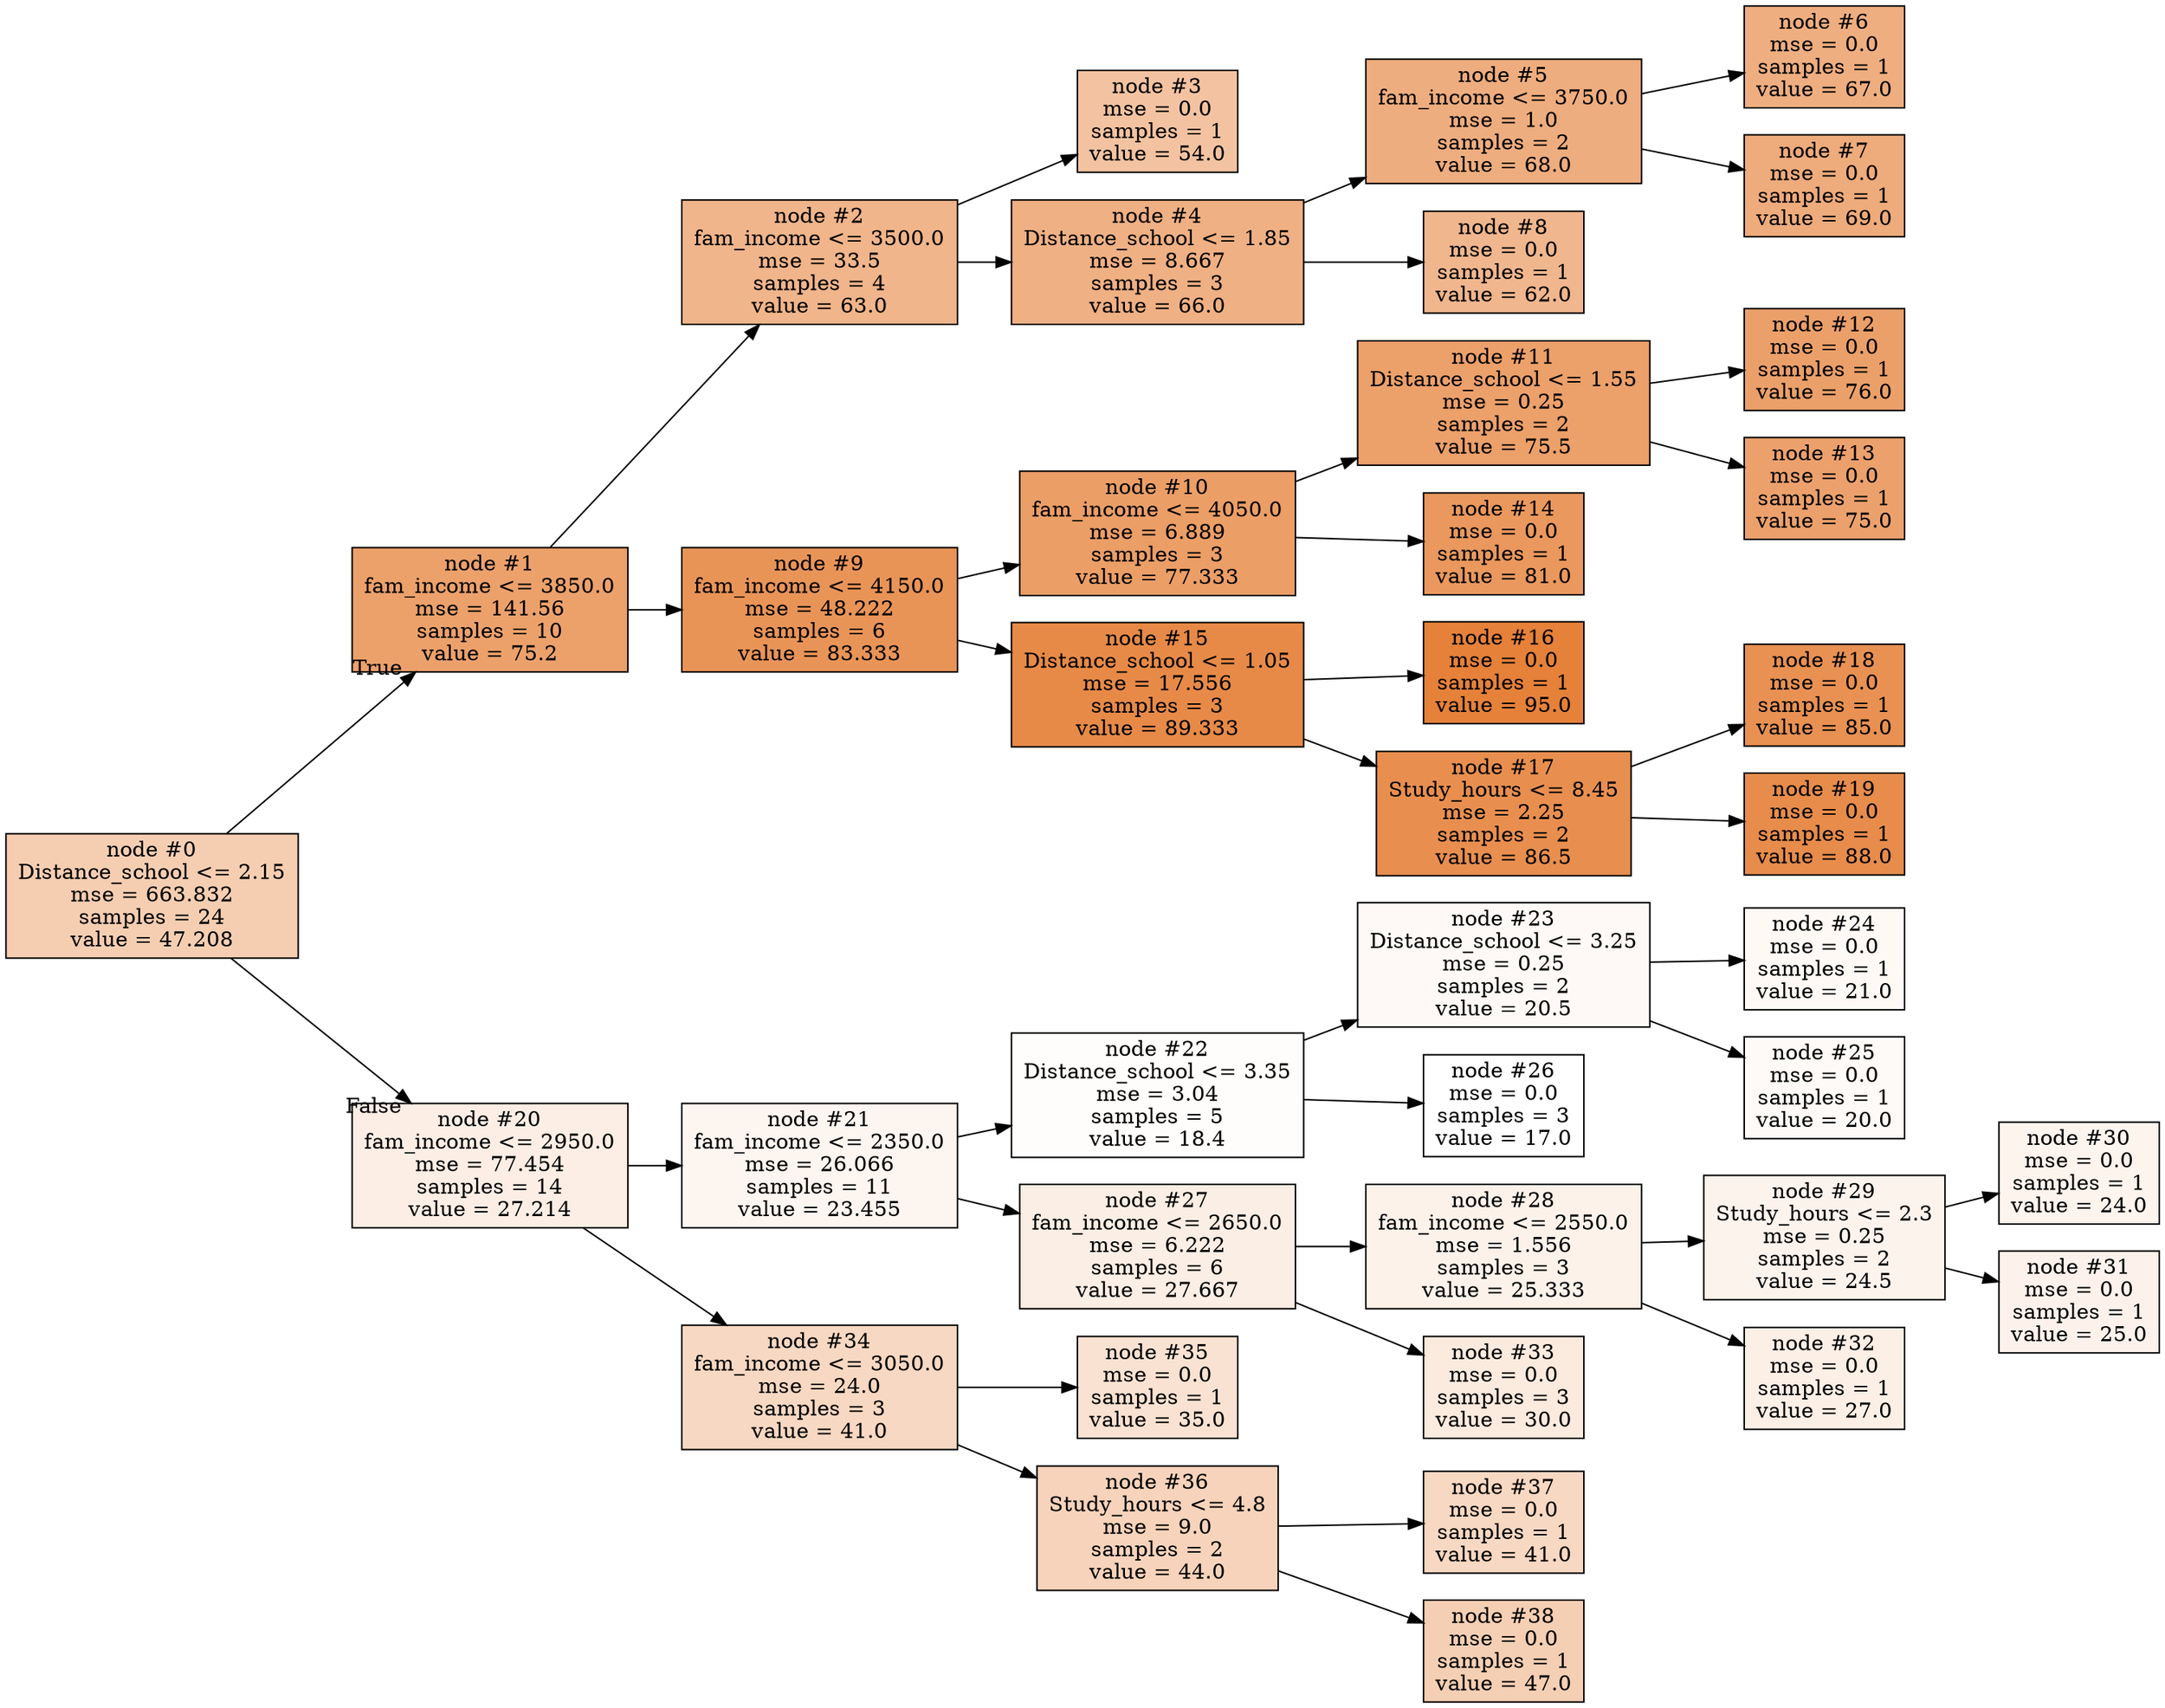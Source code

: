digraph Tree {
node [shape=box, style="filled", color="black"] ;
rankdir=LR ;
0 [label="node #0\nDistance_school <= 2.15\nmse = 663.832\nsamples = 24\nvalue = 47.208", fillcolor="#f5ceb2"] ;
1 [label="node #1\nfam_income <= 3850.0\nmse = 141.56\nsamples = 10\nvalue = 75.2", fillcolor="#eca16b"] ;
0 -> 1 [labeldistance=2.5, labelangle=-45, headlabel="True"] ;
2 [label="node #2\nfam_income <= 3500.0\nmse = 33.5\nsamples = 4\nvalue = 63.0", fillcolor="#f0b58a"] ;
1 -> 2 ;
3 [label="node #3\nmse = 0.0\nsamples = 1\nvalue = 54.0", fillcolor="#f3c3a1"] ;
2 -> 3 ;
4 [label="node #4\nDistance_school <= 1.85\nmse = 8.667\nsamples = 3\nvalue = 66.0", fillcolor="#efb083"] ;
2 -> 4 ;
5 [label="node #5\nfam_income <= 3750.0\nmse = 1.0\nsamples = 2\nvalue = 68.0", fillcolor="#eead7e"] ;
4 -> 5 ;
6 [label="node #6\nmse = 0.0\nsamples = 1\nvalue = 67.0", fillcolor="#eeae80"] ;
5 -> 6 ;
7 [label="node #7\nmse = 0.0\nsamples = 1\nvalue = 69.0", fillcolor="#eeab7b"] ;
5 -> 7 ;
8 [label="node #8\nmse = 0.0\nsamples = 1\nvalue = 62.0", fillcolor="#f0b68d"] ;
4 -> 8 ;
9 [label="node #9\nfam_income <= 4150.0\nmse = 48.222\nsamples = 6\nvalue = 83.333", fillcolor="#e99457"] ;
1 -> 9 ;
10 [label="node #10\nfam_income <= 4050.0\nmse = 6.889\nsamples = 3\nvalue = 77.333", fillcolor="#eb9e66"] ;
9 -> 10 ;
11 [label="node #11\nDistance_school <= 1.55\nmse = 0.25\nsamples = 2\nvalue = 75.5", fillcolor="#eca06a"] ;
10 -> 11 ;
12 [label="node #12\nmse = 0.0\nsamples = 1\nvalue = 76.0", fillcolor="#eba069"] ;
11 -> 12 ;
13 [label="node #13\nmse = 0.0\nsamples = 1\nvalue = 75.0", fillcolor="#eca16c"] ;
11 -> 13 ;
14 [label="node #14\nmse = 0.0\nsamples = 1\nvalue = 81.0", fillcolor="#ea985d"] ;
10 -> 14 ;
15 [label="node #15\nDistance_school <= 1.05\nmse = 17.556\nsamples = 3\nvalue = 89.333", fillcolor="#e78a47"] ;
9 -> 15 ;
16 [label="node #16\nmse = 0.0\nsamples = 1\nvalue = 95.0", fillcolor="#e58139"] ;
15 -> 16 ;
17 [label="node #17\nStudy_hours <= 8.45\nmse = 2.25\nsamples = 2\nvalue = 86.5", fillcolor="#e88f4f"] ;
15 -> 17 ;
18 [label="node #18\nmse = 0.0\nsamples = 1\nvalue = 85.0", fillcolor="#e89152"] ;
17 -> 18 ;
19 [label="node #19\nmse = 0.0\nsamples = 1\nvalue = 88.0", fillcolor="#e78c4b"] ;
17 -> 19 ;
20 [label="node #20\nfam_income <= 2950.0\nmse = 77.454\nsamples = 14\nvalue = 27.214", fillcolor="#fceee5"] ;
0 -> 20 [labeldistance=2.5, labelangle=45, headlabel="False"] ;
21 [label="node #21\nfam_income <= 2350.0\nmse = 26.066\nsamples = 11\nvalue = 23.455", fillcolor="#fdf5ef"] ;
20 -> 21 ;
22 [label="node #22\nDistance_school <= 3.35\nmse = 3.04\nsamples = 5\nvalue = 18.4", fillcolor="#fffdfb"] ;
21 -> 22 ;
23 [label="node #23\nDistance_school <= 3.25\nmse = 0.25\nsamples = 2\nvalue = 20.5", fillcolor="#fef9f6"] ;
22 -> 23 ;
24 [label="node #24\nmse = 0.0\nsamples = 1\nvalue = 21.0", fillcolor="#fef9f5"] ;
23 -> 24 ;
25 [label="node #25\nmse = 0.0\nsamples = 1\nvalue = 20.0", fillcolor="#fefaf7"] ;
23 -> 25 ;
26 [label="node #26\nmse = 0.0\nsamples = 3\nvalue = 17.0", fillcolor="#ffffff"] ;
22 -> 26 ;
27 [label="node #27\nfam_income <= 2650.0\nmse = 6.222\nsamples = 6\nvalue = 27.667", fillcolor="#fbeee4"] ;
21 -> 27 ;
28 [label="node #28\nfam_income <= 2550.0\nmse = 1.556\nsamples = 3\nvalue = 25.333", fillcolor="#fcf2ea"] ;
27 -> 28 ;
29 [label="node #29\nStudy_hours <= 2.3\nmse = 0.25\nsamples = 2\nvalue = 24.5", fillcolor="#fcf3ec"] ;
28 -> 29 ;
30 [label="node #30\nmse = 0.0\nsamples = 1\nvalue = 24.0", fillcolor="#fdf4ed"] ;
29 -> 30 ;
31 [label="node #31\nmse = 0.0\nsamples = 1\nvalue = 25.0", fillcolor="#fcf2eb"] ;
29 -> 31 ;
32 [label="node #32\nmse = 0.0\nsamples = 1\nvalue = 27.0", fillcolor="#fcefe6"] ;
28 -> 32 ;
33 [label="node #33\nmse = 0.0\nsamples = 3\nvalue = 30.0", fillcolor="#fbeade"] ;
27 -> 33 ;
34 [label="node #34\nfam_income <= 3050.0\nmse = 24.0\nsamples = 3\nvalue = 41.0", fillcolor="#f7d8c2"] ;
20 -> 34 ;
35 [label="node #35\nmse = 0.0\nsamples = 1\nvalue = 35.0", fillcolor="#f9e2d1"] ;
34 -> 35 ;
36 [label="node #36\nStudy_hours <= 4.8\nmse = 9.0\nsamples = 2\nvalue = 44.0", fillcolor="#f6d3ba"] ;
34 -> 36 ;
37 [label="node #37\nmse = 0.0\nsamples = 1\nvalue = 41.0", fillcolor="#f7d8c2"] ;
36 -> 37 ;
38 [label="node #38\nmse = 0.0\nsamples = 1\nvalue = 47.0", fillcolor="#f5cfb3"] ;
36 -> 38 ;
}